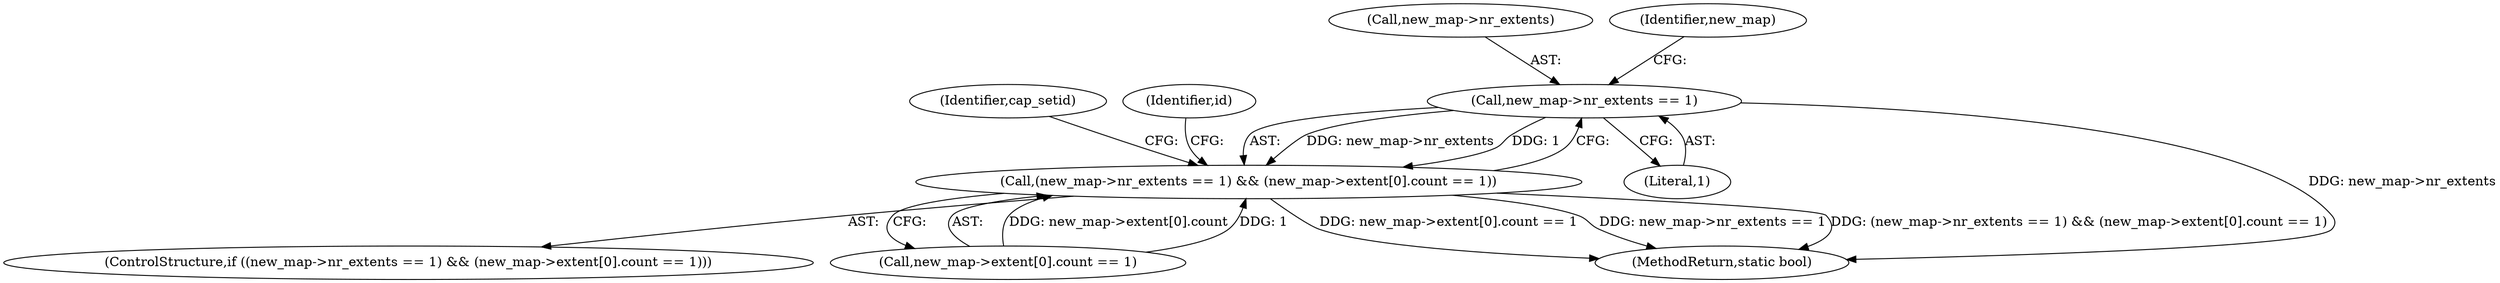 digraph "0_linux_6708075f104c3c9b04b23336bb0366ca30c3931b_0@pointer" {
"1000110" [label="(Call,new_map->nr_extents == 1)"];
"1000109" [label="(Call,(new_map->nr_extents == 1) && (new_map->extent[0].count == 1))"];
"1000108" [label="(ControlStructure,if ((new_map->nr_extents == 1) && (new_map->extent[0].count == 1)))"];
"1000110" [label="(Call,new_map->nr_extents == 1)"];
"1000177" [label="(Identifier,cap_setid)"];
"1000111" [label="(Call,new_map->nr_extents)"];
"1000127" [label="(Identifier,id)"];
"1000114" [label="(Literal,1)"];
"1000115" [label="(Call,new_map->extent[0].count == 1)"];
"1000119" [label="(Identifier,new_map)"];
"1000109" [label="(Call,(new_map->nr_extents == 1) && (new_map->extent[0].count == 1))"];
"1000190" [label="(MethodReturn,static bool)"];
"1000110" -> "1000109"  [label="AST: "];
"1000110" -> "1000114"  [label="CFG: "];
"1000111" -> "1000110"  [label="AST: "];
"1000114" -> "1000110"  [label="AST: "];
"1000119" -> "1000110"  [label="CFG: "];
"1000109" -> "1000110"  [label="CFG: "];
"1000110" -> "1000190"  [label="DDG: new_map->nr_extents"];
"1000110" -> "1000109"  [label="DDG: new_map->nr_extents"];
"1000110" -> "1000109"  [label="DDG: 1"];
"1000109" -> "1000108"  [label="AST: "];
"1000109" -> "1000115"  [label="CFG: "];
"1000115" -> "1000109"  [label="AST: "];
"1000127" -> "1000109"  [label="CFG: "];
"1000177" -> "1000109"  [label="CFG: "];
"1000109" -> "1000190"  [label="DDG: new_map->extent[0].count == 1"];
"1000109" -> "1000190"  [label="DDG: new_map->nr_extents == 1"];
"1000109" -> "1000190"  [label="DDG: (new_map->nr_extents == 1) && (new_map->extent[0].count == 1)"];
"1000115" -> "1000109"  [label="DDG: new_map->extent[0].count"];
"1000115" -> "1000109"  [label="DDG: 1"];
}
